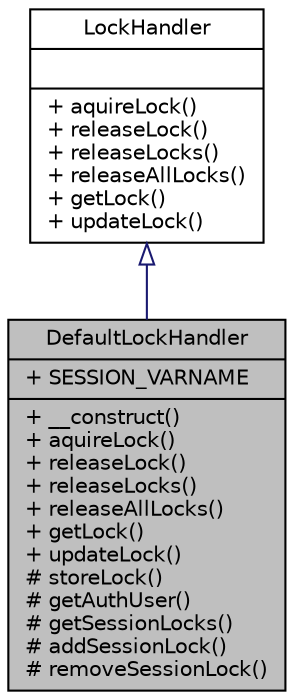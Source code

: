digraph "DefaultLockHandler"
{
  edge [fontname="Helvetica",fontsize="10",labelfontname="Helvetica",labelfontsize="10"];
  node [fontname="Helvetica",fontsize="10",shape=record];
  Node0 [label="{DefaultLockHandler\n|+ SESSION_VARNAME\l|+ __construct()\l+ aquireLock()\l+ releaseLock()\l+ releaseLocks()\l+ releaseAllLocks()\l+ getLock()\l+ updateLock()\l# storeLock()\l# getAuthUser()\l# getSessionLocks()\l# addSessionLock()\l# removeSessionLock()\l}",height=0.2,width=0.4,color="black", fillcolor="grey75", style="filled", fontcolor="black"];
  Node1 -> Node0 [dir="back",color="midnightblue",fontsize="10",style="solid",arrowtail="onormal",fontname="Helvetica"];
  Node1 [label="{LockHandler\n||+ aquireLock()\l+ releaseLock()\l+ releaseLocks()\l+ releaseAllLocks()\l+ getLock()\l+ updateLock()\l}",height=0.2,width=0.4,color="black", fillcolor="white", style="filled",URL="$interfacewcmf_1_1lib_1_1persistence_1_1concurrency_1_1_lock_handler.html",tooltip="LockHandler defines the interface for LockHandler implementations. "];
}
